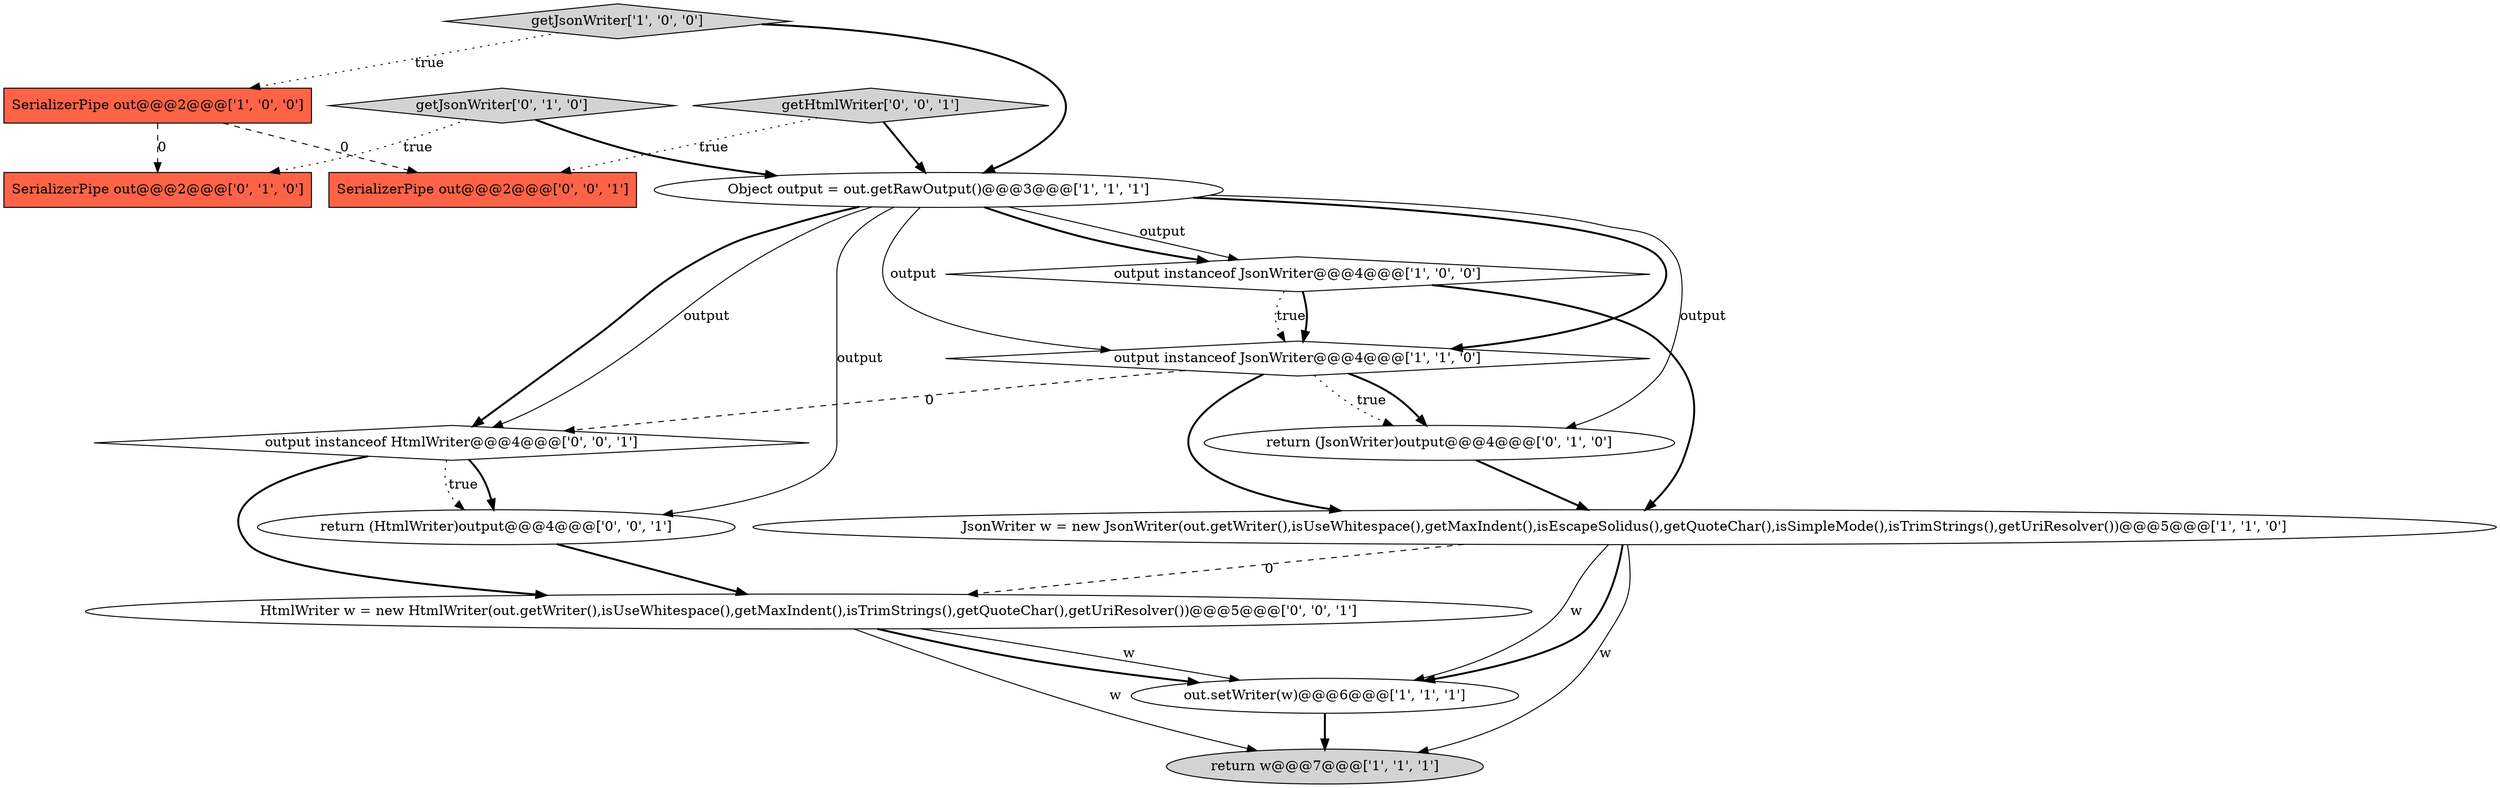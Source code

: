 digraph {
1 [style = filled, label = "SerializerPipe out@@@2@@@['1', '0', '0']", fillcolor = tomato, shape = box image = "AAA1AAABBB1BBB"];
14 [style = filled, label = "HtmlWriter w = new HtmlWriter(out.getWriter(),isUseWhitespace(),getMaxIndent(),isTrimStrings(),getQuoteChar(),getUriResolver())@@@5@@@['0', '0', '1']", fillcolor = white, shape = ellipse image = "AAA0AAABBB3BBB"];
4 [style = filled, label = "output instanceof JsonWriter@@@4@@@['1', '1', '0']", fillcolor = white, shape = diamond image = "AAA0AAABBB1BBB"];
6 [style = filled, label = "getJsonWriter['1', '0', '0']", fillcolor = lightgray, shape = diamond image = "AAA0AAABBB1BBB"];
13 [style = filled, label = "output instanceof HtmlWriter@@@4@@@['0', '0', '1']", fillcolor = white, shape = diamond image = "AAA0AAABBB3BBB"];
2 [style = filled, label = "out.setWriter(w)@@@6@@@['1', '1', '1']", fillcolor = white, shape = ellipse image = "AAA0AAABBB1BBB"];
7 [style = filled, label = "JsonWriter w = new JsonWriter(out.getWriter(),isUseWhitespace(),getMaxIndent(),isEscapeSolidus(),getQuoteChar(),isSimpleMode(),isTrimStrings(),getUriResolver())@@@5@@@['1', '1', '0']", fillcolor = white, shape = ellipse image = "AAA0AAABBB1BBB"];
8 [style = filled, label = "SerializerPipe out@@@2@@@['0', '1', '0']", fillcolor = tomato, shape = box image = "AAA1AAABBB2BBB"];
15 [style = filled, label = "getHtmlWriter['0', '0', '1']", fillcolor = lightgray, shape = diamond image = "AAA0AAABBB3BBB"];
11 [style = filled, label = "return (HtmlWriter)output@@@4@@@['0', '0', '1']", fillcolor = white, shape = ellipse image = "AAA0AAABBB3BBB"];
0 [style = filled, label = "output instanceof JsonWriter@@@4@@@['1', '0', '0']", fillcolor = white, shape = diamond image = "AAA0AAABBB1BBB"];
5 [style = filled, label = "return w@@@7@@@['1', '1', '1']", fillcolor = lightgray, shape = ellipse image = "AAA0AAABBB1BBB"];
12 [style = filled, label = "SerializerPipe out@@@2@@@['0', '0', '1']", fillcolor = tomato, shape = box image = "AAA0AAABBB3BBB"];
10 [style = filled, label = "getJsonWriter['0', '1', '0']", fillcolor = lightgray, shape = diamond image = "AAA0AAABBB2BBB"];
3 [style = filled, label = "Object output = out.getRawOutput()@@@3@@@['1', '1', '1']", fillcolor = white, shape = ellipse image = "AAA0AAABBB1BBB"];
9 [style = filled, label = "return (JsonWriter)output@@@4@@@['0', '1', '0']", fillcolor = white, shape = ellipse image = "AAA0AAABBB2BBB"];
4->9 [style = bold, label=""];
6->3 [style = bold, label=""];
10->8 [style = dotted, label="true"];
7->5 [style = solid, label="w"];
11->14 [style = bold, label=""];
14->2 [style = solid, label="w"];
7->14 [style = dashed, label="0"];
14->5 [style = solid, label="w"];
7->2 [style = solid, label="w"];
0->4 [style = dotted, label="true"];
6->1 [style = dotted, label="true"];
3->0 [style = solid, label="output"];
10->3 [style = bold, label=""];
9->7 [style = bold, label=""];
15->3 [style = bold, label=""];
3->4 [style = bold, label=""];
13->11 [style = bold, label=""];
4->7 [style = bold, label=""];
3->0 [style = bold, label=""];
0->7 [style = bold, label=""];
1->12 [style = dashed, label="0"];
3->13 [style = solid, label="output"];
0->4 [style = bold, label=""];
7->2 [style = bold, label=""];
3->13 [style = bold, label=""];
15->12 [style = dotted, label="true"];
13->11 [style = dotted, label="true"];
1->8 [style = dashed, label="0"];
3->9 [style = solid, label="output"];
3->4 [style = solid, label="output"];
14->2 [style = bold, label=""];
4->9 [style = dotted, label="true"];
4->13 [style = dashed, label="0"];
13->14 [style = bold, label=""];
2->5 [style = bold, label=""];
3->11 [style = solid, label="output"];
}
